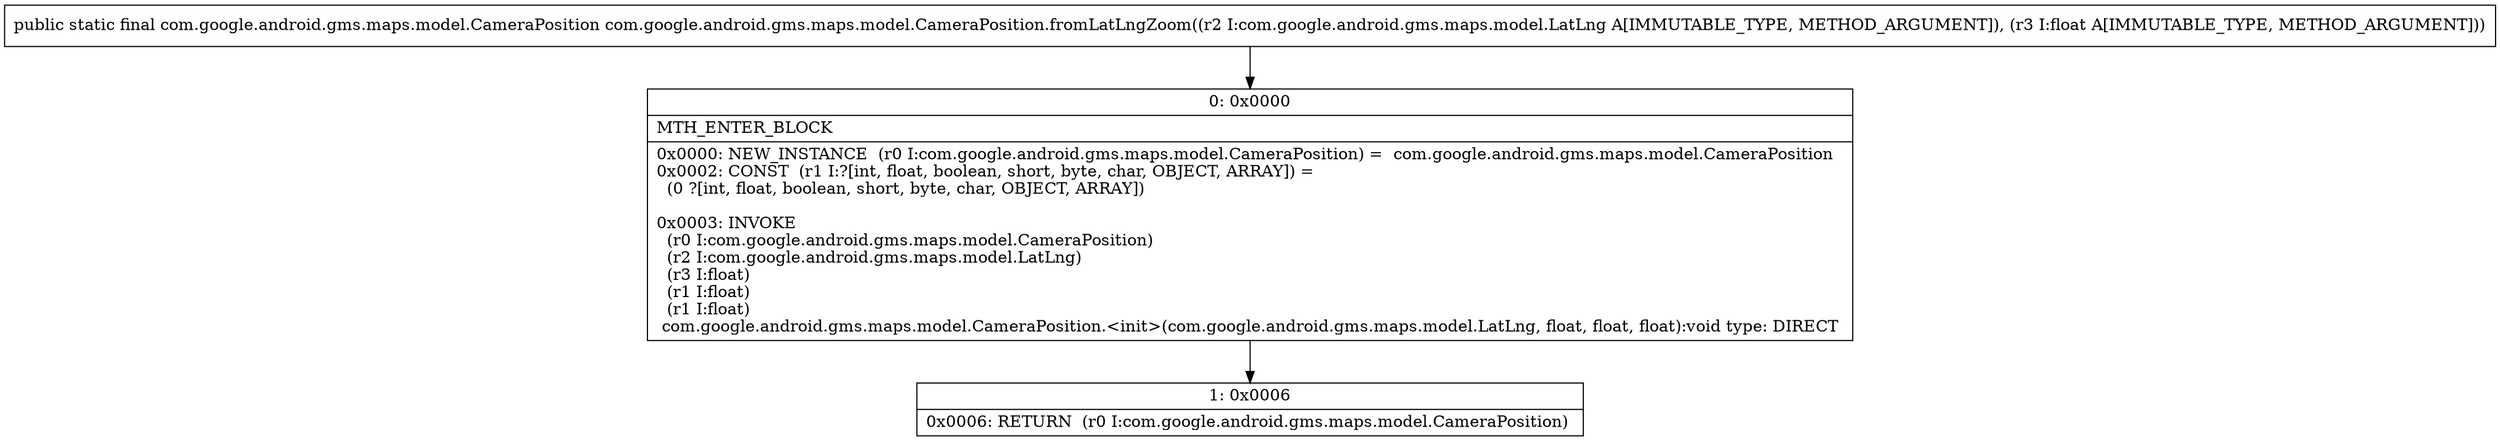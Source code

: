 digraph "CFG forcom.google.android.gms.maps.model.CameraPosition.fromLatLngZoom(Lcom\/google\/android\/gms\/maps\/model\/LatLng;F)Lcom\/google\/android\/gms\/maps\/model\/CameraPosition;" {
Node_0 [shape=record,label="{0\:\ 0x0000|MTH_ENTER_BLOCK\l|0x0000: NEW_INSTANCE  (r0 I:com.google.android.gms.maps.model.CameraPosition) =  com.google.android.gms.maps.model.CameraPosition \l0x0002: CONST  (r1 I:?[int, float, boolean, short, byte, char, OBJECT, ARRAY]) = \l  (0 ?[int, float, boolean, short, byte, char, OBJECT, ARRAY])\l \l0x0003: INVOKE  \l  (r0 I:com.google.android.gms.maps.model.CameraPosition)\l  (r2 I:com.google.android.gms.maps.model.LatLng)\l  (r3 I:float)\l  (r1 I:float)\l  (r1 I:float)\l com.google.android.gms.maps.model.CameraPosition.\<init\>(com.google.android.gms.maps.model.LatLng, float, float, float):void type: DIRECT \l}"];
Node_1 [shape=record,label="{1\:\ 0x0006|0x0006: RETURN  (r0 I:com.google.android.gms.maps.model.CameraPosition) \l}"];
MethodNode[shape=record,label="{public static final com.google.android.gms.maps.model.CameraPosition com.google.android.gms.maps.model.CameraPosition.fromLatLngZoom((r2 I:com.google.android.gms.maps.model.LatLng A[IMMUTABLE_TYPE, METHOD_ARGUMENT]), (r3 I:float A[IMMUTABLE_TYPE, METHOD_ARGUMENT])) }"];
MethodNode -> Node_0;
Node_0 -> Node_1;
}

